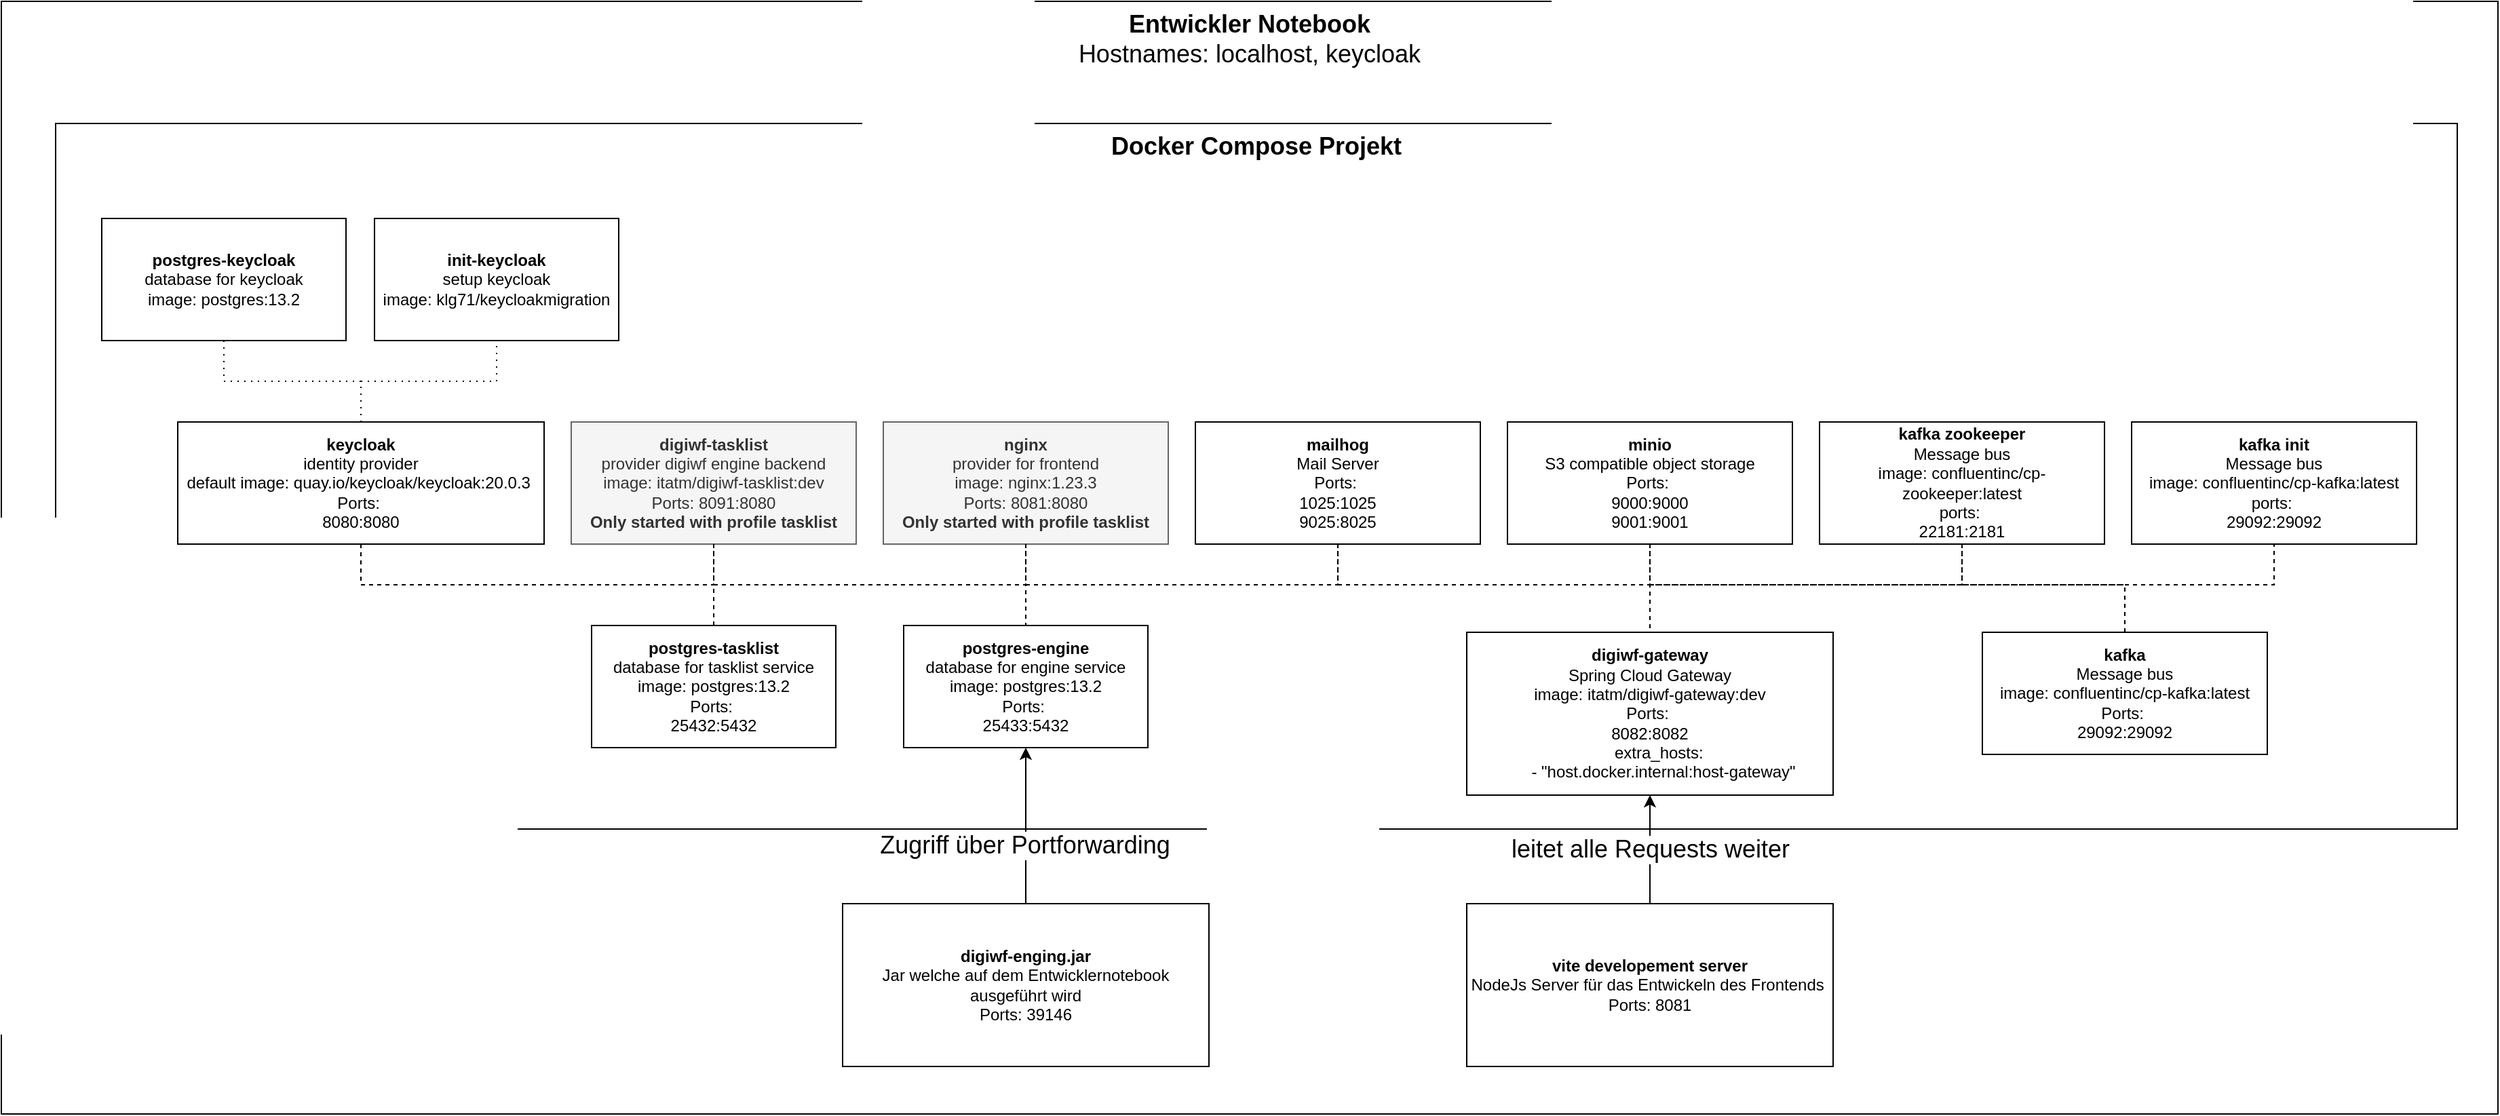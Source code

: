 <mxfile version="20.8.16" type="device"><diagram name="Seite-1" id="u9NNCb1FChSwjsIFS-_d"><mxGraphModel dx="2572" dy="2224" grid="1" gridSize="10" guides="1" tooltips="1" connect="1" arrows="1" fold="1" page="1" pageScale="1" pageWidth="827" pageHeight="1169" math="0" shadow="0"><root><mxCell id="0"/><mxCell id="1" parent="0"/><mxCell id="O3iAAVkKZXWzSwRqNO1y-24" value="Entwickler Notebook&lt;br&gt;&lt;span style=&quot;font-weight: normal;&quot;&gt;Hostnames: localhost, keycloak&lt;/span&gt;" style="rounded=0;whiteSpace=wrap;html=1;fontSize=18;fontStyle=1;verticalAlign=top;" vertex="1" parent="1"><mxGeometry x="-560" y="-140" width="1840" height="820" as="geometry"/></mxCell><mxCell id="O3iAAVkKZXWzSwRqNO1y-16" value="&lt;b&gt;&lt;font style=&quot;font-size: 18px;&quot;&gt;Docker Compose Projekt&lt;/font&gt;&lt;/b&gt;" style="rounded=0;whiteSpace=wrap;html=1;verticalAlign=top;" vertex="1" parent="1"><mxGeometry x="-520" y="-50" width="1770" height="520" as="geometry"/></mxCell><mxCell id="O3iAAVkKZXWzSwRqNO1y-33" style="edgeStyle=orthogonalEdgeStyle;rounded=0;orthogonalLoop=1;jettySize=auto;html=1;exitX=0.5;exitY=1;exitDx=0;exitDy=0;entryX=0.5;entryY=1;entryDx=0;entryDy=0;dashed=1;fontSize=18;endArrow=none;endFill=0;" edge="1" parent="1" source="4xM61CtjUwfQWaCUwlGI-1" target="4xM61CtjUwfQWaCUwlGI-2"><mxGeometry relative="1" as="geometry"><Array as="points"><mxPoint x="425" y="290"/><mxPoint x="655" y="290"/></Array></mxGeometry></mxCell><mxCell id="4xM61CtjUwfQWaCUwlGI-1" value="&lt;b&gt;mailhog&lt;/b&gt;&lt;br&gt;Mail Server&lt;br&gt;Ports:&amp;nbsp;&lt;br&gt;1025:1025&lt;br&gt;9025:8025" style="rounded=0;whiteSpace=wrap;html=1;" parent="1" vertex="1"><mxGeometry x="320" y="170" width="210" height="90" as="geometry"/></mxCell><mxCell id="O3iAAVkKZXWzSwRqNO1y-34" style="edgeStyle=orthogonalEdgeStyle;rounded=0;orthogonalLoop=1;jettySize=auto;html=1;exitX=0.5;exitY=1;exitDx=0;exitDy=0;entryX=0.5;entryY=1;entryDx=0;entryDy=0;dashed=1;fontSize=18;endArrow=none;endFill=0;" edge="1" parent="1" source="4xM61CtjUwfQWaCUwlGI-2" target="4xM61CtjUwfQWaCUwlGI-4"><mxGeometry relative="1" as="geometry"><Array as="points"><mxPoint x="655" y="290"/><mxPoint x="885" y="290"/></Array></mxGeometry></mxCell><mxCell id="4xM61CtjUwfQWaCUwlGI-2" value="&lt;b&gt;minio&lt;/b&gt;&lt;br&gt;S3 compatible object storage&lt;br&gt;Ports:&amp;nbsp;&lt;br&gt;9000:9000&lt;br&gt;9001:9001" style="rounded=0;whiteSpace=wrap;html=1;" parent="1" vertex="1"><mxGeometry x="550" y="170" width="210" height="90" as="geometry"/></mxCell><mxCell id="O3iAAVkKZXWzSwRqNO1y-36" style="edgeStyle=orthogonalEdgeStyle;rounded=0;orthogonalLoop=1;jettySize=auto;html=1;exitX=0.5;exitY=0;exitDx=0;exitDy=0;entryX=0.5;entryY=0;entryDx=0;entryDy=0;dashed=1;fontSize=18;endArrow=none;endFill=0;" edge="1" parent="1" source="4xM61CtjUwfQWaCUwlGI-3" target="O3iAAVkKZXWzSwRqNO1y-1"><mxGeometry relative="1" as="geometry"><Array as="points"><mxPoint x="1005" y="290"/><mxPoint x="655" y="290"/></Array></mxGeometry></mxCell><mxCell id="4xM61CtjUwfQWaCUwlGI-3" value="&lt;b&gt;kafka&lt;/b&gt;&lt;br&gt;Message bus&lt;br&gt;image: confluentinc/cp-kafka:latest&lt;br&gt;Ports:&amp;nbsp;&lt;br&gt;29092:29092" style="rounded=0;whiteSpace=wrap;html=1;" parent="1" vertex="1"><mxGeometry x="900" y="325" width="210" height="90" as="geometry"/></mxCell><mxCell id="O3iAAVkKZXWzSwRqNO1y-35" style="edgeStyle=orthogonalEdgeStyle;rounded=0;orthogonalLoop=1;jettySize=auto;html=1;exitX=0.5;exitY=1;exitDx=0;exitDy=0;entryX=0.5;entryY=1;entryDx=0;entryDy=0;dashed=1;fontSize=18;endArrow=none;endFill=0;" edge="1" parent="1" source="4xM61CtjUwfQWaCUwlGI-4" target="4xM61CtjUwfQWaCUwlGI-5"><mxGeometry relative="1" as="geometry"><Array as="points"><mxPoint x="885" y="290"/><mxPoint x="1115" y="290"/></Array></mxGeometry></mxCell><mxCell id="4xM61CtjUwfQWaCUwlGI-4" value="&lt;b&gt;kafka zookeeper&lt;/b&gt;&lt;br&gt;Message bus&lt;br&gt;image: confluentinc/cp-zookeeper:latest&lt;br&gt;ports:&amp;nbsp;&lt;br&gt;22181:2181" style="rounded=0;whiteSpace=wrap;html=1;" parent="1" vertex="1"><mxGeometry x="780" y="170" width="210" height="90" as="geometry"/></mxCell><mxCell id="4xM61CtjUwfQWaCUwlGI-5" value="&lt;b&gt;kafka init&lt;/b&gt;&lt;br&gt;Message bus&lt;br&gt;image: confluentinc/cp-kafka:latest&lt;br&gt;ports:&amp;nbsp;&lt;br&gt;29092:29092" style="rounded=0;whiteSpace=wrap;html=1;" parent="1" vertex="1"><mxGeometry x="1010" y="170" width="210" height="90" as="geometry"/></mxCell><mxCell id="O3iAAVkKZXWzSwRqNO1y-1" value="&lt;b&gt;digiwf-gateway&lt;/b&gt;&lt;br&gt;Spring Cloud Gateway&lt;br&gt;image:&amp;nbsp;itatm/digiwf-gateway:dev&lt;br&gt;Ports:&amp;nbsp;&lt;br&gt;8082:8082&lt;br&gt;&lt;div&gt;&amp;nbsp; &amp;nbsp; extra_hosts:&lt;/div&gt;&lt;div&gt;&amp;nbsp; &amp;nbsp; &amp;nbsp; - &quot;host.docker.internal:host-gateway&quot;&lt;/div&gt;" style="rounded=0;whiteSpace=wrap;html=1;" vertex="1" parent="1"><mxGeometry x="520" y="325" width="270" height="120" as="geometry"/></mxCell><mxCell id="O3iAAVkKZXWzSwRqNO1y-32" style="edgeStyle=orthogonalEdgeStyle;rounded=0;orthogonalLoop=1;jettySize=auto;html=1;exitX=0.5;exitY=1;exitDx=0;exitDy=0;entryX=0.5;entryY=1;entryDx=0;entryDy=0;dashed=1;fontSize=18;endArrow=none;endFill=0;" edge="1" parent="1" source="O3iAAVkKZXWzSwRqNO1y-3" target="4xM61CtjUwfQWaCUwlGI-1"><mxGeometry relative="1" as="geometry"><Array as="points"><mxPoint x="195" y="290"/><mxPoint x="425" y="290"/></Array></mxGeometry></mxCell><mxCell id="O3iAAVkKZXWzSwRqNO1y-3" value="&lt;b&gt;nginx&lt;/b&gt;&lt;br&gt;provider for frontend&lt;br&gt;image: nginx:1.23.3&lt;br&gt;Ports: 8081:8080&lt;br&gt;&lt;b&gt;Only started with profile tasklist&lt;/b&gt;" style="rounded=0;whiteSpace=wrap;html=1;fillColor=#f5f5f5;fontColor=#333333;strokeColor=#666666;" vertex="1" parent="1"><mxGeometry x="90" y="170" width="210" height="90" as="geometry"/></mxCell><mxCell id="O3iAAVkKZXWzSwRqNO1y-31" style="edgeStyle=orthogonalEdgeStyle;rounded=0;orthogonalLoop=1;jettySize=auto;html=1;exitX=0.5;exitY=1;exitDx=0;exitDy=0;entryX=0.5;entryY=1;entryDx=0;entryDy=0;dashed=1;fontSize=18;endArrow=none;endFill=0;" edge="1" parent="1" source="O3iAAVkKZXWzSwRqNO1y-5" target="O3iAAVkKZXWzSwRqNO1y-3"><mxGeometry relative="1" as="geometry"><Array as="points"><mxPoint x="-35" y="290"/><mxPoint x="195" y="290"/></Array></mxGeometry></mxCell><mxCell id="O3iAAVkKZXWzSwRqNO1y-5" value="&lt;b&gt;digiwf-tasklist&lt;/b&gt;&lt;br&gt;provider digiwf engine backend&lt;br&gt;image:&amp;nbsp;itatm/digiwf-tasklist:dev&lt;br&gt;Ports:&amp;nbsp;8091&lt;span style=&quot;background-color: initial;&quot;&gt;:8080&lt;/span&gt;&lt;br&gt;&lt;b&gt;Only started with profile tasklist&lt;/b&gt;" style="rounded=0;whiteSpace=wrap;html=1;fillColor=#f5f5f5;fontColor=#333333;strokeColor=#666666;" vertex="1" parent="1"><mxGeometry x="-140" y="170" width="210" height="90" as="geometry"/></mxCell><mxCell id="O3iAAVkKZXWzSwRqNO1y-10" style="edgeStyle=orthogonalEdgeStyle;rounded=0;orthogonalLoop=1;jettySize=auto;html=1;exitX=0.5;exitY=0;exitDx=0;exitDy=0;entryX=0.5;entryY=1;entryDx=0;entryDy=0;dashed=1;endArrow=none;endFill=0;dashPattern=1 4;" edge="1" parent="1" source="O3iAAVkKZXWzSwRqNO1y-7" target="O3iAAVkKZXWzSwRqNO1y-9"><mxGeometry relative="1" as="geometry"/></mxCell><mxCell id="O3iAAVkKZXWzSwRqNO1y-12" style="edgeStyle=orthogonalEdgeStyle;rounded=0;orthogonalLoop=1;jettySize=auto;html=1;exitX=0.5;exitY=0;exitDx=0;exitDy=0;entryX=0.5;entryY=1;entryDx=0;entryDy=0;dashed=1;endArrow=none;endFill=0;dashPattern=1 4;" edge="1" parent="1" source="O3iAAVkKZXWzSwRqNO1y-7" target="O3iAAVkKZXWzSwRqNO1y-11"><mxGeometry relative="1" as="geometry"/></mxCell><mxCell id="O3iAAVkKZXWzSwRqNO1y-30" style="edgeStyle=orthogonalEdgeStyle;rounded=0;orthogonalLoop=1;jettySize=auto;html=1;exitX=0.5;exitY=1;exitDx=0;exitDy=0;entryX=0.5;entryY=1;entryDx=0;entryDy=0;fontSize=18;endArrow=none;endFill=0;dashed=1;" edge="1" parent="1" source="O3iAAVkKZXWzSwRqNO1y-7" target="O3iAAVkKZXWzSwRqNO1y-5"><mxGeometry relative="1" as="geometry"><Array as="points"><mxPoint x="-295" y="290"/><mxPoint x="-35" y="290"/></Array></mxGeometry></mxCell><mxCell id="O3iAAVkKZXWzSwRqNO1y-7" value="&lt;b&gt;keycloak&lt;/b&gt;&lt;br&gt;identity provider&lt;br&gt;default image:&amp;nbsp;quay.io/keycloak/keycloak:20.0.3&amp;nbsp;&lt;br&gt;Ports:&amp;nbsp;&lt;br&gt;8080:8080" style="rounded=0;whiteSpace=wrap;html=1;" vertex="1" parent="1"><mxGeometry x="-430" y="170" width="270" height="90" as="geometry"/></mxCell><mxCell id="O3iAAVkKZXWzSwRqNO1y-9" value="&lt;b&gt;init-keycloak&lt;/b&gt;&lt;br&gt;setup keycloak&lt;br&gt;image:&amp;nbsp;klg71/keycloakmigration" style="rounded=0;whiteSpace=wrap;html=1;" vertex="1" parent="1"><mxGeometry x="-285" y="20" width="180" height="90" as="geometry"/></mxCell><mxCell id="O3iAAVkKZXWzSwRqNO1y-11" value="&lt;b&gt;postgres-keycloak&lt;/b&gt;&lt;br&gt;database for keycloak&lt;br&gt;image:&amp;nbsp;postgres:13.2" style="rounded=0;whiteSpace=wrap;html=1;" vertex="1" parent="1"><mxGeometry x="-486" y="20" width="180" height="90" as="geometry"/></mxCell><mxCell id="O3iAAVkKZXWzSwRqNO1y-13" value="&lt;b&gt;postgres-engine&lt;br&gt;&lt;/b&gt;database for engine service&lt;br&gt;image:&amp;nbsp;postgres:13.2&lt;br&gt;Ports:&amp;nbsp;&lt;br style=&quot;border-color: var(--border-color);&quot;&gt;25433:5432" style="rounded=0;whiteSpace=wrap;html=1;" vertex="1" parent="1"><mxGeometry x="105" y="320" width="180" height="90" as="geometry"/></mxCell><mxCell id="O3iAAVkKZXWzSwRqNO1y-37" style="edgeStyle=orthogonalEdgeStyle;rounded=0;orthogonalLoop=1;jettySize=auto;html=1;exitX=0.5;exitY=0;exitDx=0;exitDy=0;entryX=0.5;entryY=0;entryDx=0;entryDy=0;dashed=1;fontSize=18;endArrow=none;endFill=0;" edge="1" parent="1" source="O3iAAVkKZXWzSwRqNO1y-14" target="O3iAAVkKZXWzSwRqNO1y-13"><mxGeometry relative="1" as="geometry"><Array as="points"><mxPoint x="-20" y="290"/><mxPoint x="180" y="290"/></Array></mxGeometry></mxCell><mxCell id="O3iAAVkKZXWzSwRqNO1y-14" value="&lt;b&gt;postgres-tasklist&lt;br&gt;&lt;/b&gt;database for tasklist service&lt;br&gt;image:&amp;nbsp;postgres:13.2&lt;br&gt;Ports:&amp;nbsp;&lt;br style=&quot;border-color: var(--border-color);&quot;&gt;25432:5432" style="rounded=0;whiteSpace=wrap;html=1;" vertex="1" parent="1"><mxGeometry x="-125" y="320" width="180" height="90" as="geometry"/></mxCell><mxCell id="O3iAAVkKZXWzSwRqNO1y-19" style="edgeStyle=orthogonalEdgeStyle;rounded=0;orthogonalLoop=1;jettySize=auto;html=1;exitX=0.5;exitY=0;exitDx=0;exitDy=0;entryX=0.5;entryY=1;entryDx=0;entryDy=0;fontSize=18;endArrow=classic;endFill=1;" edge="1" parent="1" source="O3iAAVkKZXWzSwRqNO1y-18" target="O3iAAVkKZXWzSwRqNO1y-13"><mxGeometry relative="1" as="geometry"/></mxCell><mxCell id="O3iAAVkKZXWzSwRqNO1y-20" value="Zugriff über Portforwarding" style="edgeLabel;html=1;align=center;verticalAlign=middle;resizable=0;points=[];fontSize=18;" vertex="1" connectable="0" parent="O3iAAVkKZXWzSwRqNO1y-19"><mxGeometry x="-0.244" y="1" relative="1" as="geometry"><mxPoint as="offset"/></mxGeometry></mxCell><mxCell id="O3iAAVkKZXWzSwRqNO1y-18" value="&lt;b&gt;digiwf-enging.jar&lt;/b&gt;&lt;br&gt;Jar welche auf dem Entwicklernotebook ausgeführt wird&lt;br&gt;Ports:&amp;nbsp;39146" style="rounded=0;whiteSpace=wrap;html=1;" vertex="1" parent="1"><mxGeometry x="60" y="525" width="270" height="120" as="geometry"/></mxCell><mxCell id="O3iAAVkKZXWzSwRqNO1y-23" value="leitet alle Requests weiter" style="edgeStyle=orthogonalEdgeStyle;rounded=0;orthogonalLoop=1;jettySize=auto;html=1;entryX=0.5;entryY=1;entryDx=0;entryDy=0;fontSize=18;endArrow=classic;endFill=1;" edge="1" parent="1" source="O3iAAVkKZXWzSwRqNO1y-21" target="O3iAAVkKZXWzSwRqNO1y-1"><mxGeometry relative="1" as="geometry"/></mxCell><mxCell id="O3iAAVkKZXWzSwRqNO1y-21" value="&lt;b&gt;vite developement server&lt;/b&gt;&lt;br&gt;NodeJs Server für das Entwickeln des Frontends&amp;nbsp;&lt;br&gt;Ports:&amp;nbsp;8081" style="rounded=0;whiteSpace=wrap;html=1;" vertex="1" parent="1"><mxGeometry x="520" y="525" width="270" height="120" as="geometry"/></mxCell></root></mxGraphModel></diagram></mxfile>
